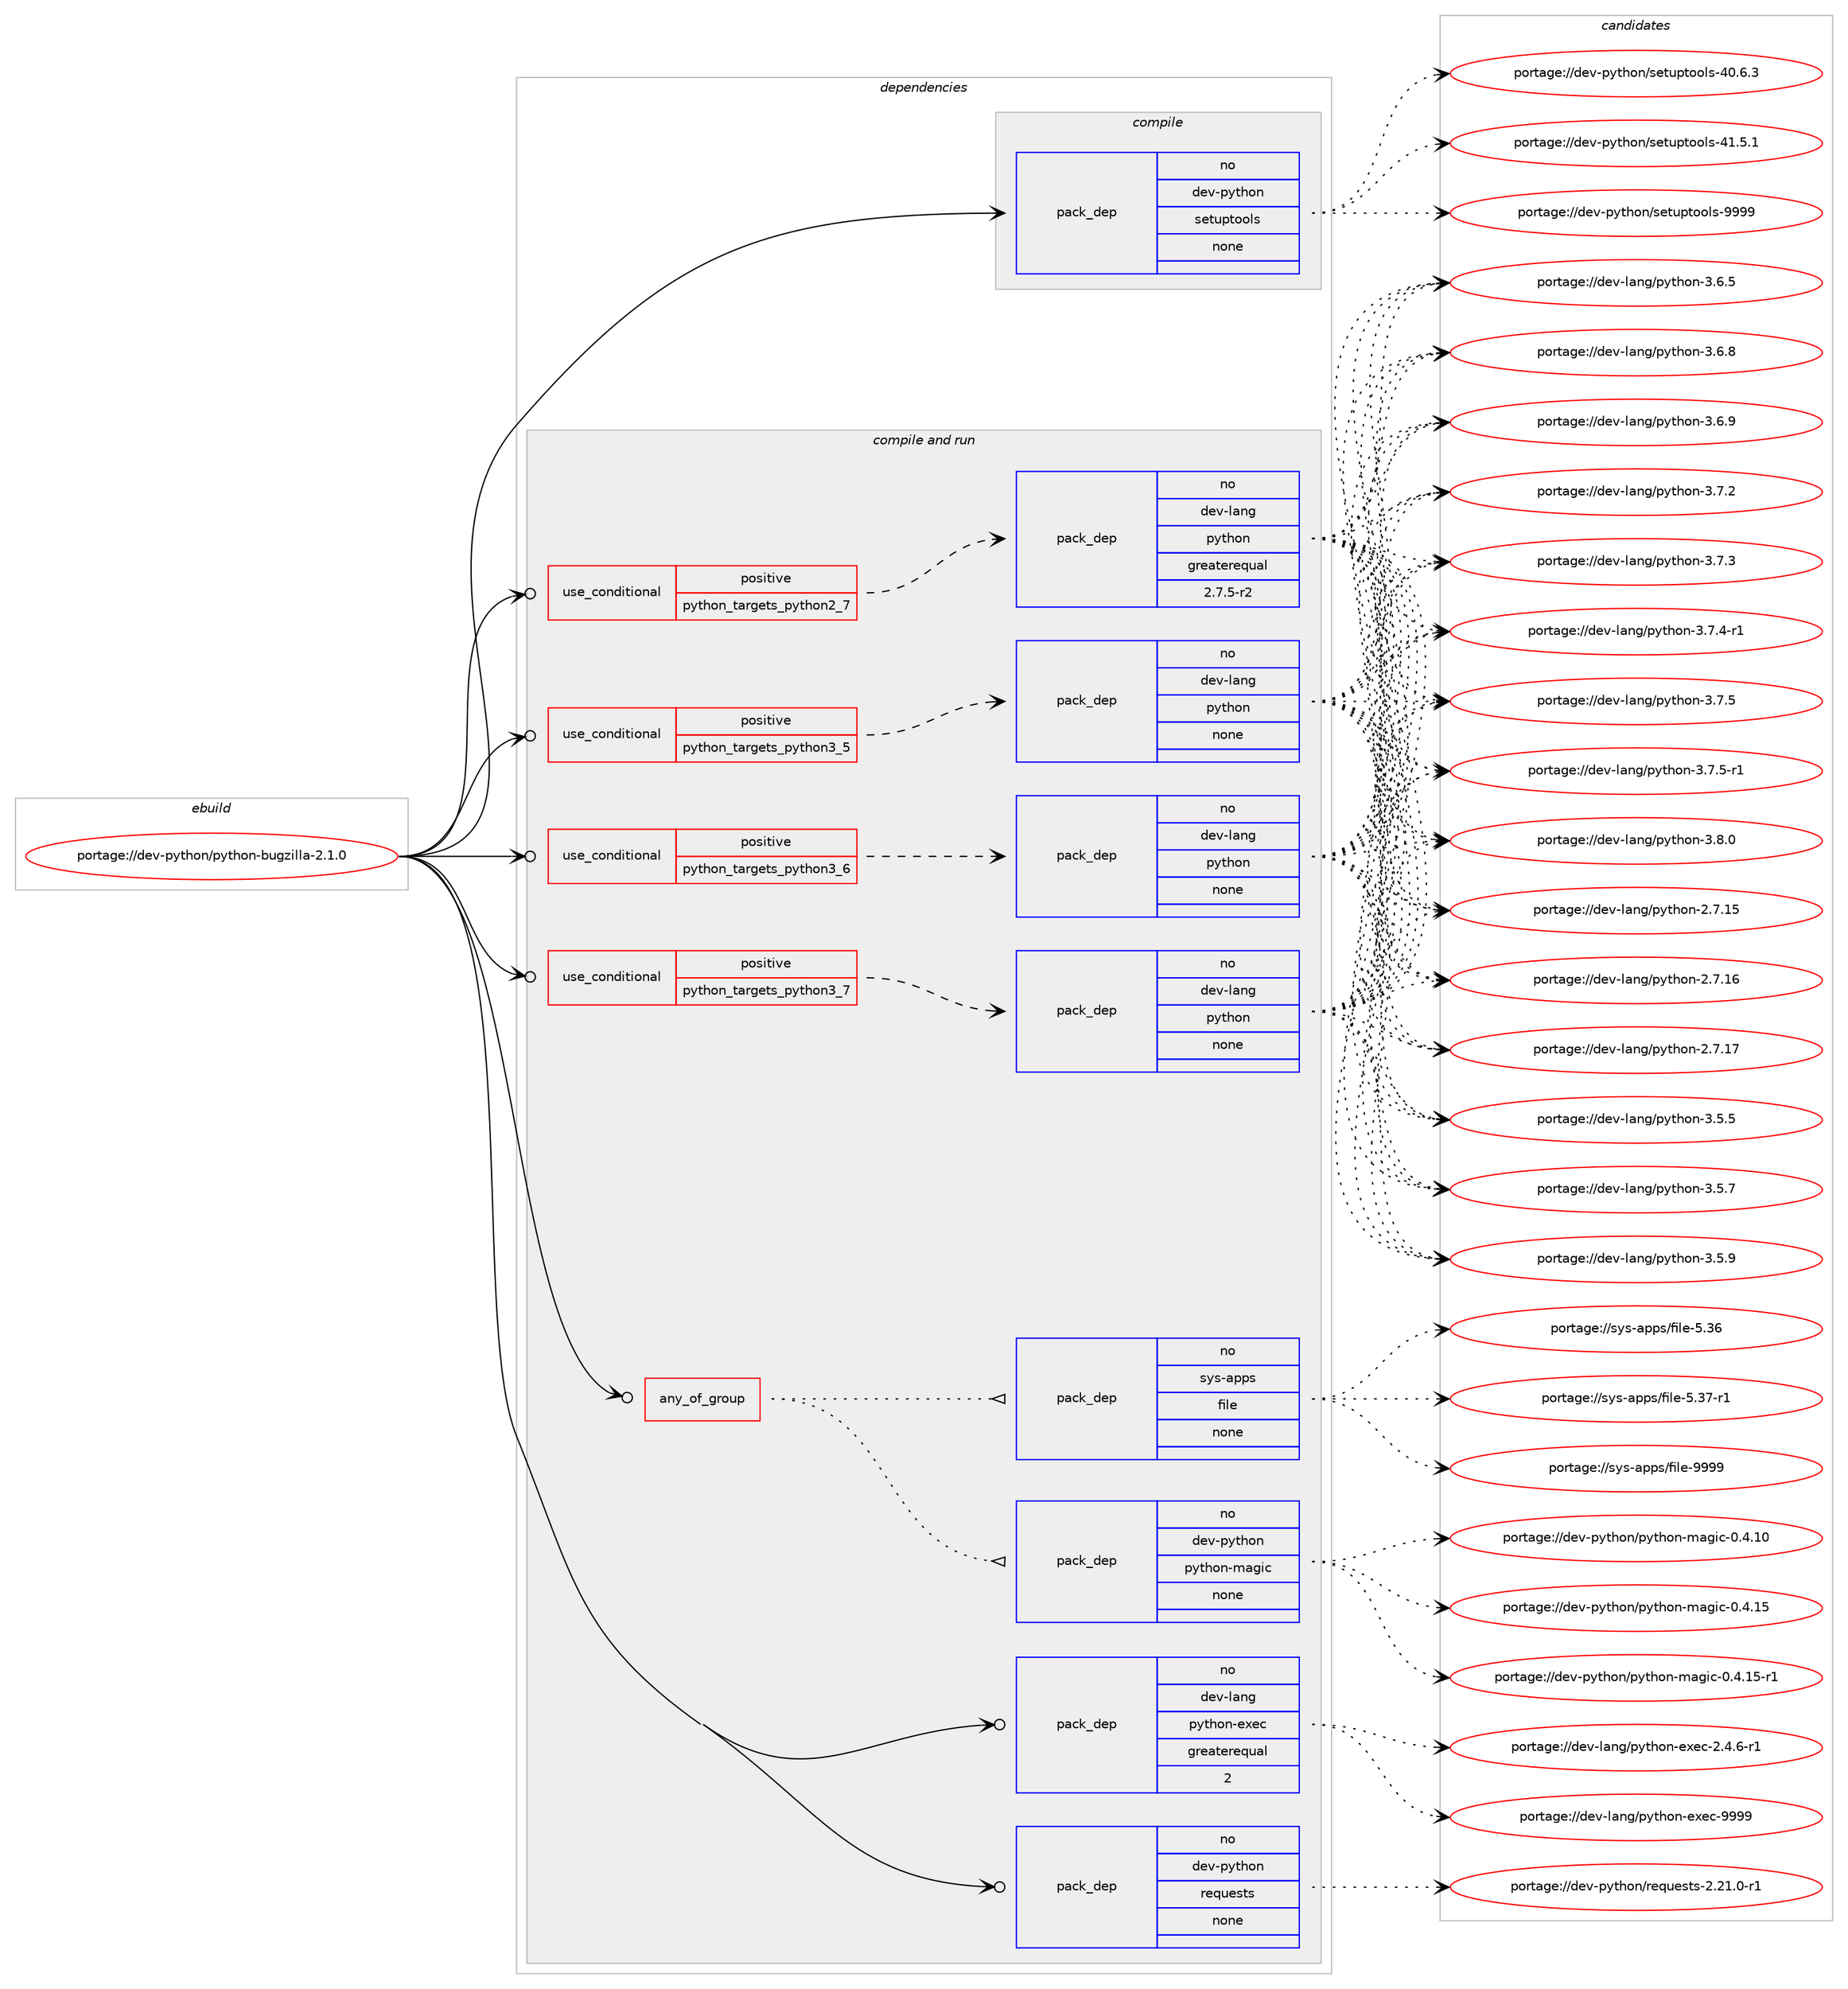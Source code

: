digraph prolog {

# *************
# Graph options
# *************

newrank=true;
concentrate=true;
compound=true;
graph [rankdir=LR,fontname=Helvetica,fontsize=10,ranksep=1.5];#, ranksep=2.5, nodesep=0.2];
edge  [arrowhead=vee];
node  [fontname=Helvetica,fontsize=10];

# **********
# The ebuild
# **********

subgraph cluster_leftcol {
color=gray;
rank=same;
label=<<i>ebuild</i>>;
id [label="portage://dev-python/python-bugzilla-2.1.0", color=red, width=4, href="../dev-python/python-bugzilla-2.1.0.svg"];
}

# ****************
# The dependencies
# ****************

subgraph cluster_midcol {
color=gray;
label=<<i>dependencies</i>>;
subgraph cluster_compile {
fillcolor="#eeeeee";
style=filled;
label=<<i>compile</i>>;
subgraph pack125310 {
dependency165329 [label=<<TABLE BORDER="0" CELLBORDER="1" CELLSPACING="0" CELLPADDING="4" WIDTH="220"><TR><TD ROWSPAN="6" CELLPADDING="30">pack_dep</TD></TR><TR><TD WIDTH="110">no</TD></TR><TR><TD>dev-python</TD></TR><TR><TD>setuptools</TD></TR><TR><TD>none</TD></TR><TR><TD></TD></TR></TABLE>>, shape=none, color=blue];
}
id:e -> dependency165329:w [weight=20,style="solid",arrowhead="vee"];
}
subgraph cluster_compileandrun {
fillcolor="#eeeeee";
style=filled;
label=<<i>compile and run</i>>;
subgraph any3317 {
dependency165330 [label=<<TABLE BORDER="0" CELLBORDER="1" CELLSPACING="0" CELLPADDING="4"><TR><TD CELLPADDING="10">any_of_group</TD></TR></TABLE>>, shape=none, color=red];subgraph pack125311 {
dependency165331 [label=<<TABLE BORDER="0" CELLBORDER="1" CELLSPACING="0" CELLPADDING="4" WIDTH="220"><TR><TD ROWSPAN="6" CELLPADDING="30">pack_dep</TD></TR><TR><TD WIDTH="110">no</TD></TR><TR><TD>dev-python</TD></TR><TR><TD>python-magic</TD></TR><TR><TD>none</TD></TR><TR><TD></TD></TR></TABLE>>, shape=none, color=blue];
}
dependency165330:e -> dependency165331:w [weight=20,style="dotted",arrowhead="oinv"];
subgraph pack125312 {
dependency165332 [label=<<TABLE BORDER="0" CELLBORDER="1" CELLSPACING="0" CELLPADDING="4" WIDTH="220"><TR><TD ROWSPAN="6" CELLPADDING="30">pack_dep</TD></TR><TR><TD WIDTH="110">no</TD></TR><TR><TD>sys-apps</TD></TR><TR><TD>file</TD></TR><TR><TD>none</TD></TR><TR><TD></TD></TR></TABLE>>, shape=none, color=blue];
}
dependency165330:e -> dependency165332:w [weight=20,style="dotted",arrowhead="oinv"];
}
id:e -> dependency165330:w [weight=20,style="solid",arrowhead="odotvee"];
subgraph cond36630 {
dependency165333 [label=<<TABLE BORDER="0" CELLBORDER="1" CELLSPACING="0" CELLPADDING="4"><TR><TD ROWSPAN="3" CELLPADDING="10">use_conditional</TD></TR><TR><TD>positive</TD></TR><TR><TD>python_targets_python2_7</TD></TR></TABLE>>, shape=none, color=red];
subgraph pack125313 {
dependency165334 [label=<<TABLE BORDER="0" CELLBORDER="1" CELLSPACING="0" CELLPADDING="4" WIDTH="220"><TR><TD ROWSPAN="6" CELLPADDING="30">pack_dep</TD></TR><TR><TD WIDTH="110">no</TD></TR><TR><TD>dev-lang</TD></TR><TR><TD>python</TD></TR><TR><TD>greaterequal</TD></TR><TR><TD>2.7.5-r2</TD></TR></TABLE>>, shape=none, color=blue];
}
dependency165333:e -> dependency165334:w [weight=20,style="dashed",arrowhead="vee"];
}
id:e -> dependency165333:w [weight=20,style="solid",arrowhead="odotvee"];
subgraph cond36631 {
dependency165335 [label=<<TABLE BORDER="0" CELLBORDER="1" CELLSPACING="0" CELLPADDING="4"><TR><TD ROWSPAN="3" CELLPADDING="10">use_conditional</TD></TR><TR><TD>positive</TD></TR><TR><TD>python_targets_python3_5</TD></TR></TABLE>>, shape=none, color=red];
subgraph pack125314 {
dependency165336 [label=<<TABLE BORDER="0" CELLBORDER="1" CELLSPACING="0" CELLPADDING="4" WIDTH="220"><TR><TD ROWSPAN="6" CELLPADDING="30">pack_dep</TD></TR><TR><TD WIDTH="110">no</TD></TR><TR><TD>dev-lang</TD></TR><TR><TD>python</TD></TR><TR><TD>none</TD></TR><TR><TD></TD></TR></TABLE>>, shape=none, color=blue];
}
dependency165335:e -> dependency165336:w [weight=20,style="dashed",arrowhead="vee"];
}
id:e -> dependency165335:w [weight=20,style="solid",arrowhead="odotvee"];
subgraph cond36632 {
dependency165337 [label=<<TABLE BORDER="0" CELLBORDER="1" CELLSPACING="0" CELLPADDING="4"><TR><TD ROWSPAN="3" CELLPADDING="10">use_conditional</TD></TR><TR><TD>positive</TD></TR><TR><TD>python_targets_python3_6</TD></TR></TABLE>>, shape=none, color=red];
subgraph pack125315 {
dependency165338 [label=<<TABLE BORDER="0" CELLBORDER="1" CELLSPACING="0" CELLPADDING="4" WIDTH="220"><TR><TD ROWSPAN="6" CELLPADDING="30">pack_dep</TD></TR><TR><TD WIDTH="110">no</TD></TR><TR><TD>dev-lang</TD></TR><TR><TD>python</TD></TR><TR><TD>none</TD></TR><TR><TD></TD></TR></TABLE>>, shape=none, color=blue];
}
dependency165337:e -> dependency165338:w [weight=20,style="dashed",arrowhead="vee"];
}
id:e -> dependency165337:w [weight=20,style="solid",arrowhead="odotvee"];
subgraph cond36633 {
dependency165339 [label=<<TABLE BORDER="0" CELLBORDER="1" CELLSPACING="0" CELLPADDING="4"><TR><TD ROWSPAN="3" CELLPADDING="10">use_conditional</TD></TR><TR><TD>positive</TD></TR><TR><TD>python_targets_python3_7</TD></TR></TABLE>>, shape=none, color=red];
subgraph pack125316 {
dependency165340 [label=<<TABLE BORDER="0" CELLBORDER="1" CELLSPACING="0" CELLPADDING="4" WIDTH="220"><TR><TD ROWSPAN="6" CELLPADDING="30">pack_dep</TD></TR><TR><TD WIDTH="110">no</TD></TR><TR><TD>dev-lang</TD></TR><TR><TD>python</TD></TR><TR><TD>none</TD></TR><TR><TD></TD></TR></TABLE>>, shape=none, color=blue];
}
dependency165339:e -> dependency165340:w [weight=20,style="dashed",arrowhead="vee"];
}
id:e -> dependency165339:w [weight=20,style="solid",arrowhead="odotvee"];
subgraph pack125317 {
dependency165341 [label=<<TABLE BORDER="0" CELLBORDER="1" CELLSPACING="0" CELLPADDING="4" WIDTH="220"><TR><TD ROWSPAN="6" CELLPADDING="30">pack_dep</TD></TR><TR><TD WIDTH="110">no</TD></TR><TR><TD>dev-lang</TD></TR><TR><TD>python-exec</TD></TR><TR><TD>greaterequal</TD></TR><TR><TD>2</TD></TR></TABLE>>, shape=none, color=blue];
}
id:e -> dependency165341:w [weight=20,style="solid",arrowhead="odotvee"];
subgraph pack125318 {
dependency165342 [label=<<TABLE BORDER="0" CELLBORDER="1" CELLSPACING="0" CELLPADDING="4" WIDTH="220"><TR><TD ROWSPAN="6" CELLPADDING="30">pack_dep</TD></TR><TR><TD WIDTH="110">no</TD></TR><TR><TD>dev-python</TD></TR><TR><TD>requests</TD></TR><TR><TD>none</TD></TR><TR><TD></TD></TR></TABLE>>, shape=none, color=blue];
}
id:e -> dependency165342:w [weight=20,style="solid",arrowhead="odotvee"];
}
subgraph cluster_run {
fillcolor="#eeeeee";
style=filled;
label=<<i>run</i>>;
}
}

# **************
# The candidates
# **************

subgraph cluster_choices {
rank=same;
color=gray;
label=<<i>candidates</i>>;

subgraph choice125310 {
color=black;
nodesep=1;
choiceportage100101118451121211161041111104711510111611711211611111110811545524846544651 [label="portage://dev-python/setuptools-40.6.3", color=red, width=4,href="../dev-python/setuptools-40.6.3.svg"];
choiceportage100101118451121211161041111104711510111611711211611111110811545524946534649 [label="portage://dev-python/setuptools-41.5.1", color=red, width=4,href="../dev-python/setuptools-41.5.1.svg"];
choiceportage10010111845112121116104111110471151011161171121161111111081154557575757 [label="portage://dev-python/setuptools-9999", color=red, width=4,href="../dev-python/setuptools-9999.svg"];
dependency165329:e -> choiceportage100101118451121211161041111104711510111611711211611111110811545524846544651:w [style=dotted,weight="100"];
dependency165329:e -> choiceportage100101118451121211161041111104711510111611711211611111110811545524946534649:w [style=dotted,weight="100"];
dependency165329:e -> choiceportage10010111845112121116104111110471151011161171121161111111081154557575757:w [style=dotted,weight="100"];
}
subgraph choice125311 {
color=black;
nodesep=1;
choiceportage100101118451121211161041111104711212111610411111045109971031059945484652464948 [label="portage://dev-python/python-magic-0.4.10", color=red, width=4,href="../dev-python/python-magic-0.4.10.svg"];
choiceportage100101118451121211161041111104711212111610411111045109971031059945484652464953 [label="portage://dev-python/python-magic-0.4.15", color=red, width=4,href="../dev-python/python-magic-0.4.15.svg"];
choiceportage1001011184511212111610411111047112121116104111110451099710310599454846524649534511449 [label="portage://dev-python/python-magic-0.4.15-r1", color=red, width=4,href="../dev-python/python-magic-0.4.15-r1.svg"];
dependency165331:e -> choiceportage100101118451121211161041111104711212111610411111045109971031059945484652464948:w [style=dotted,weight="100"];
dependency165331:e -> choiceportage100101118451121211161041111104711212111610411111045109971031059945484652464953:w [style=dotted,weight="100"];
dependency165331:e -> choiceportage1001011184511212111610411111047112121116104111110451099710310599454846524649534511449:w [style=dotted,weight="100"];
}
subgraph choice125312 {
color=black;
nodesep=1;
choiceportage1151211154597112112115471021051081014553465154 [label="portage://sys-apps/file-5.36", color=red, width=4,href="../sys-apps/file-5.36.svg"];
choiceportage11512111545971121121154710210510810145534651554511449 [label="portage://sys-apps/file-5.37-r1", color=red, width=4,href="../sys-apps/file-5.37-r1.svg"];
choiceportage1151211154597112112115471021051081014557575757 [label="portage://sys-apps/file-9999", color=red, width=4,href="../sys-apps/file-9999.svg"];
dependency165332:e -> choiceportage1151211154597112112115471021051081014553465154:w [style=dotted,weight="100"];
dependency165332:e -> choiceportage11512111545971121121154710210510810145534651554511449:w [style=dotted,weight="100"];
dependency165332:e -> choiceportage1151211154597112112115471021051081014557575757:w [style=dotted,weight="100"];
}
subgraph choice125313 {
color=black;
nodesep=1;
choiceportage10010111845108971101034711212111610411111045504655464953 [label="portage://dev-lang/python-2.7.15", color=red, width=4,href="../dev-lang/python-2.7.15.svg"];
choiceportage10010111845108971101034711212111610411111045504655464954 [label="portage://dev-lang/python-2.7.16", color=red, width=4,href="../dev-lang/python-2.7.16.svg"];
choiceportage10010111845108971101034711212111610411111045504655464955 [label="portage://dev-lang/python-2.7.17", color=red, width=4,href="../dev-lang/python-2.7.17.svg"];
choiceportage100101118451089711010347112121116104111110455146534653 [label="portage://dev-lang/python-3.5.5", color=red, width=4,href="../dev-lang/python-3.5.5.svg"];
choiceportage100101118451089711010347112121116104111110455146534655 [label="portage://dev-lang/python-3.5.7", color=red, width=4,href="../dev-lang/python-3.5.7.svg"];
choiceportage100101118451089711010347112121116104111110455146534657 [label="portage://dev-lang/python-3.5.9", color=red, width=4,href="../dev-lang/python-3.5.9.svg"];
choiceportage100101118451089711010347112121116104111110455146544653 [label="portage://dev-lang/python-3.6.5", color=red, width=4,href="../dev-lang/python-3.6.5.svg"];
choiceportage100101118451089711010347112121116104111110455146544656 [label="portage://dev-lang/python-3.6.8", color=red, width=4,href="../dev-lang/python-3.6.8.svg"];
choiceportage100101118451089711010347112121116104111110455146544657 [label="portage://dev-lang/python-3.6.9", color=red, width=4,href="../dev-lang/python-3.6.9.svg"];
choiceportage100101118451089711010347112121116104111110455146554650 [label="portage://dev-lang/python-3.7.2", color=red, width=4,href="../dev-lang/python-3.7.2.svg"];
choiceportage100101118451089711010347112121116104111110455146554651 [label="portage://dev-lang/python-3.7.3", color=red, width=4,href="../dev-lang/python-3.7.3.svg"];
choiceportage1001011184510897110103471121211161041111104551465546524511449 [label="portage://dev-lang/python-3.7.4-r1", color=red, width=4,href="../dev-lang/python-3.7.4-r1.svg"];
choiceportage100101118451089711010347112121116104111110455146554653 [label="portage://dev-lang/python-3.7.5", color=red, width=4,href="../dev-lang/python-3.7.5.svg"];
choiceportage1001011184510897110103471121211161041111104551465546534511449 [label="portage://dev-lang/python-3.7.5-r1", color=red, width=4,href="../dev-lang/python-3.7.5-r1.svg"];
choiceportage100101118451089711010347112121116104111110455146564648 [label="portage://dev-lang/python-3.8.0", color=red, width=4,href="../dev-lang/python-3.8.0.svg"];
dependency165334:e -> choiceportage10010111845108971101034711212111610411111045504655464953:w [style=dotted,weight="100"];
dependency165334:e -> choiceportage10010111845108971101034711212111610411111045504655464954:w [style=dotted,weight="100"];
dependency165334:e -> choiceportage10010111845108971101034711212111610411111045504655464955:w [style=dotted,weight="100"];
dependency165334:e -> choiceportage100101118451089711010347112121116104111110455146534653:w [style=dotted,weight="100"];
dependency165334:e -> choiceportage100101118451089711010347112121116104111110455146534655:w [style=dotted,weight="100"];
dependency165334:e -> choiceportage100101118451089711010347112121116104111110455146534657:w [style=dotted,weight="100"];
dependency165334:e -> choiceportage100101118451089711010347112121116104111110455146544653:w [style=dotted,weight="100"];
dependency165334:e -> choiceportage100101118451089711010347112121116104111110455146544656:w [style=dotted,weight="100"];
dependency165334:e -> choiceportage100101118451089711010347112121116104111110455146544657:w [style=dotted,weight="100"];
dependency165334:e -> choiceportage100101118451089711010347112121116104111110455146554650:w [style=dotted,weight="100"];
dependency165334:e -> choiceportage100101118451089711010347112121116104111110455146554651:w [style=dotted,weight="100"];
dependency165334:e -> choiceportage1001011184510897110103471121211161041111104551465546524511449:w [style=dotted,weight="100"];
dependency165334:e -> choiceportage100101118451089711010347112121116104111110455146554653:w [style=dotted,weight="100"];
dependency165334:e -> choiceportage1001011184510897110103471121211161041111104551465546534511449:w [style=dotted,weight="100"];
dependency165334:e -> choiceportage100101118451089711010347112121116104111110455146564648:w [style=dotted,weight="100"];
}
subgraph choice125314 {
color=black;
nodesep=1;
choiceportage10010111845108971101034711212111610411111045504655464953 [label="portage://dev-lang/python-2.7.15", color=red, width=4,href="../dev-lang/python-2.7.15.svg"];
choiceportage10010111845108971101034711212111610411111045504655464954 [label="portage://dev-lang/python-2.7.16", color=red, width=4,href="../dev-lang/python-2.7.16.svg"];
choiceportage10010111845108971101034711212111610411111045504655464955 [label="portage://dev-lang/python-2.7.17", color=red, width=4,href="../dev-lang/python-2.7.17.svg"];
choiceportage100101118451089711010347112121116104111110455146534653 [label="portage://dev-lang/python-3.5.5", color=red, width=4,href="../dev-lang/python-3.5.5.svg"];
choiceportage100101118451089711010347112121116104111110455146534655 [label="portage://dev-lang/python-3.5.7", color=red, width=4,href="../dev-lang/python-3.5.7.svg"];
choiceportage100101118451089711010347112121116104111110455146534657 [label="portage://dev-lang/python-3.5.9", color=red, width=4,href="../dev-lang/python-3.5.9.svg"];
choiceportage100101118451089711010347112121116104111110455146544653 [label="portage://dev-lang/python-3.6.5", color=red, width=4,href="../dev-lang/python-3.6.5.svg"];
choiceportage100101118451089711010347112121116104111110455146544656 [label="portage://dev-lang/python-3.6.8", color=red, width=4,href="../dev-lang/python-3.6.8.svg"];
choiceportage100101118451089711010347112121116104111110455146544657 [label="portage://dev-lang/python-3.6.9", color=red, width=4,href="../dev-lang/python-3.6.9.svg"];
choiceportage100101118451089711010347112121116104111110455146554650 [label="portage://dev-lang/python-3.7.2", color=red, width=4,href="../dev-lang/python-3.7.2.svg"];
choiceportage100101118451089711010347112121116104111110455146554651 [label="portage://dev-lang/python-3.7.3", color=red, width=4,href="../dev-lang/python-3.7.3.svg"];
choiceportage1001011184510897110103471121211161041111104551465546524511449 [label="portage://dev-lang/python-3.7.4-r1", color=red, width=4,href="../dev-lang/python-3.7.4-r1.svg"];
choiceportage100101118451089711010347112121116104111110455146554653 [label="portage://dev-lang/python-3.7.5", color=red, width=4,href="../dev-lang/python-3.7.5.svg"];
choiceportage1001011184510897110103471121211161041111104551465546534511449 [label="portage://dev-lang/python-3.7.5-r1", color=red, width=4,href="../dev-lang/python-3.7.5-r1.svg"];
choiceportage100101118451089711010347112121116104111110455146564648 [label="portage://dev-lang/python-3.8.0", color=red, width=4,href="../dev-lang/python-3.8.0.svg"];
dependency165336:e -> choiceportage10010111845108971101034711212111610411111045504655464953:w [style=dotted,weight="100"];
dependency165336:e -> choiceportage10010111845108971101034711212111610411111045504655464954:w [style=dotted,weight="100"];
dependency165336:e -> choiceportage10010111845108971101034711212111610411111045504655464955:w [style=dotted,weight="100"];
dependency165336:e -> choiceportage100101118451089711010347112121116104111110455146534653:w [style=dotted,weight="100"];
dependency165336:e -> choiceportage100101118451089711010347112121116104111110455146534655:w [style=dotted,weight="100"];
dependency165336:e -> choiceportage100101118451089711010347112121116104111110455146534657:w [style=dotted,weight="100"];
dependency165336:e -> choiceportage100101118451089711010347112121116104111110455146544653:w [style=dotted,weight="100"];
dependency165336:e -> choiceportage100101118451089711010347112121116104111110455146544656:w [style=dotted,weight="100"];
dependency165336:e -> choiceportage100101118451089711010347112121116104111110455146544657:w [style=dotted,weight="100"];
dependency165336:e -> choiceportage100101118451089711010347112121116104111110455146554650:w [style=dotted,weight="100"];
dependency165336:e -> choiceportage100101118451089711010347112121116104111110455146554651:w [style=dotted,weight="100"];
dependency165336:e -> choiceportage1001011184510897110103471121211161041111104551465546524511449:w [style=dotted,weight="100"];
dependency165336:e -> choiceportage100101118451089711010347112121116104111110455146554653:w [style=dotted,weight="100"];
dependency165336:e -> choiceportage1001011184510897110103471121211161041111104551465546534511449:w [style=dotted,weight="100"];
dependency165336:e -> choiceportage100101118451089711010347112121116104111110455146564648:w [style=dotted,weight="100"];
}
subgraph choice125315 {
color=black;
nodesep=1;
choiceportage10010111845108971101034711212111610411111045504655464953 [label="portage://dev-lang/python-2.7.15", color=red, width=4,href="../dev-lang/python-2.7.15.svg"];
choiceportage10010111845108971101034711212111610411111045504655464954 [label="portage://dev-lang/python-2.7.16", color=red, width=4,href="../dev-lang/python-2.7.16.svg"];
choiceportage10010111845108971101034711212111610411111045504655464955 [label="portage://dev-lang/python-2.7.17", color=red, width=4,href="../dev-lang/python-2.7.17.svg"];
choiceportage100101118451089711010347112121116104111110455146534653 [label="portage://dev-lang/python-3.5.5", color=red, width=4,href="../dev-lang/python-3.5.5.svg"];
choiceportage100101118451089711010347112121116104111110455146534655 [label="portage://dev-lang/python-3.5.7", color=red, width=4,href="../dev-lang/python-3.5.7.svg"];
choiceportage100101118451089711010347112121116104111110455146534657 [label="portage://dev-lang/python-3.5.9", color=red, width=4,href="../dev-lang/python-3.5.9.svg"];
choiceportage100101118451089711010347112121116104111110455146544653 [label="portage://dev-lang/python-3.6.5", color=red, width=4,href="../dev-lang/python-3.6.5.svg"];
choiceportage100101118451089711010347112121116104111110455146544656 [label="portage://dev-lang/python-3.6.8", color=red, width=4,href="../dev-lang/python-3.6.8.svg"];
choiceportage100101118451089711010347112121116104111110455146544657 [label="portage://dev-lang/python-3.6.9", color=red, width=4,href="../dev-lang/python-3.6.9.svg"];
choiceportage100101118451089711010347112121116104111110455146554650 [label="portage://dev-lang/python-3.7.2", color=red, width=4,href="../dev-lang/python-3.7.2.svg"];
choiceportage100101118451089711010347112121116104111110455146554651 [label="portage://dev-lang/python-3.7.3", color=red, width=4,href="../dev-lang/python-3.7.3.svg"];
choiceportage1001011184510897110103471121211161041111104551465546524511449 [label="portage://dev-lang/python-3.7.4-r1", color=red, width=4,href="../dev-lang/python-3.7.4-r1.svg"];
choiceportage100101118451089711010347112121116104111110455146554653 [label="portage://dev-lang/python-3.7.5", color=red, width=4,href="../dev-lang/python-3.7.5.svg"];
choiceportage1001011184510897110103471121211161041111104551465546534511449 [label="portage://dev-lang/python-3.7.5-r1", color=red, width=4,href="../dev-lang/python-3.7.5-r1.svg"];
choiceportage100101118451089711010347112121116104111110455146564648 [label="portage://dev-lang/python-3.8.0", color=red, width=4,href="../dev-lang/python-3.8.0.svg"];
dependency165338:e -> choiceportage10010111845108971101034711212111610411111045504655464953:w [style=dotted,weight="100"];
dependency165338:e -> choiceportage10010111845108971101034711212111610411111045504655464954:w [style=dotted,weight="100"];
dependency165338:e -> choiceportage10010111845108971101034711212111610411111045504655464955:w [style=dotted,weight="100"];
dependency165338:e -> choiceportage100101118451089711010347112121116104111110455146534653:w [style=dotted,weight="100"];
dependency165338:e -> choiceportage100101118451089711010347112121116104111110455146534655:w [style=dotted,weight="100"];
dependency165338:e -> choiceportage100101118451089711010347112121116104111110455146534657:w [style=dotted,weight="100"];
dependency165338:e -> choiceportage100101118451089711010347112121116104111110455146544653:w [style=dotted,weight="100"];
dependency165338:e -> choiceportage100101118451089711010347112121116104111110455146544656:w [style=dotted,weight="100"];
dependency165338:e -> choiceportage100101118451089711010347112121116104111110455146544657:w [style=dotted,weight="100"];
dependency165338:e -> choiceportage100101118451089711010347112121116104111110455146554650:w [style=dotted,weight="100"];
dependency165338:e -> choiceportage100101118451089711010347112121116104111110455146554651:w [style=dotted,weight="100"];
dependency165338:e -> choiceportage1001011184510897110103471121211161041111104551465546524511449:w [style=dotted,weight="100"];
dependency165338:e -> choiceportage100101118451089711010347112121116104111110455146554653:w [style=dotted,weight="100"];
dependency165338:e -> choiceportage1001011184510897110103471121211161041111104551465546534511449:w [style=dotted,weight="100"];
dependency165338:e -> choiceportage100101118451089711010347112121116104111110455146564648:w [style=dotted,weight="100"];
}
subgraph choice125316 {
color=black;
nodesep=1;
choiceportage10010111845108971101034711212111610411111045504655464953 [label="portage://dev-lang/python-2.7.15", color=red, width=4,href="../dev-lang/python-2.7.15.svg"];
choiceportage10010111845108971101034711212111610411111045504655464954 [label="portage://dev-lang/python-2.7.16", color=red, width=4,href="../dev-lang/python-2.7.16.svg"];
choiceportage10010111845108971101034711212111610411111045504655464955 [label="portage://dev-lang/python-2.7.17", color=red, width=4,href="../dev-lang/python-2.7.17.svg"];
choiceportage100101118451089711010347112121116104111110455146534653 [label="portage://dev-lang/python-3.5.5", color=red, width=4,href="../dev-lang/python-3.5.5.svg"];
choiceportage100101118451089711010347112121116104111110455146534655 [label="portage://dev-lang/python-3.5.7", color=red, width=4,href="../dev-lang/python-3.5.7.svg"];
choiceportage100101118451089711010347112121116104111110455146534657 [label="portage://dev-lang/python-3.5.9", color=red, width=4,href="../dev-lang/python-3.5.9.svg"];
choiceportage100101118451089711010347112121116104111110455146544653 [label="portage://dev-lang/python-3.6.5", color=red, width=4,href="../dev-lang/python-3.6.5.svg"];
choiceportage100101118451089711010347112121116104111110455146544656 [label="portage://dev-lang/python-3.6.8", color=red, width=4,href="../dev-lang/python-3.6.8.svg"];
choiceportage100101118451089711010347112121116104111110455146544657 [label="portage://dev-lang/python-3.6.9", color=red, width=4,href="../dev-lang/python-3.6.9.svg"];
choiceportage100101118451089711010347112121116104111110455146554650 [label="portage://dev-lang/python-3.7.2", color=red, width=4,href="../dev-lang/python-3.7.2.svg"];
choiceportage100101118451089711010347112121116104111110455146554651 [label="portage://dev-lang/python-3.7.3", color=red, width=4,href="../dev-lang/python-3.7.3.svg"];
choiceportage1001011184510897110103471121211161041111104551465546524511449 [label="portage://dev-lang/python-3.7.4-r1", color=red, width=4,href="../dev-lang/python-3.7.4-r1.svg"];
choiceportage100101118451089711010347112121116104111110455146554653 [label="portage://dev-lang/python-3.7.5", color=red, width=4,href="../dev-lang/python-3.7.5.svg"];
choiceportage1001011184510897110103471121211161041111104551465546534511449 [label="portage://dev-lang/python-3.7.5-r1", color=red, width=4,href="../dev-lang/python-3.7.5-r1.svg"];
choiceportage100101118451089711010347112121116104111110455146564648 [label="portage://dev-lang/python-3.8.0", color=red, width=4,href="../dev-lang/python-3.8.0.svg"];
dependency165340:e -> choiceportage10010111845108971101034711212111610411111045504655464953:w [style=dotted,weight="100"];
dependency165340:e -> choiceportage10010111845108971101034711212111610411111045504655464954:w [style=dotted,weight="100"];
dependency165340:e -> choiceportage10010111845108971101034711212111610411111045504655464955:w [style=dotted,weight="100"];
dependency165340:e -> choiceportage100101118451089711010347112121116104111110455146534653:w [style=dotted,weight="100"];
dependency165340:e -> choiceportage100101118451089711010347112121116104111110455146534655:w [style=dotted,weight="100"];
dependency165340:e -> choiceportage100101118451089711010347112121116104111110455146534657:w [style=dotted,weight="100"];
dependency165340:e -> choiceportage100101118451089711010347112121116104111110455146544653:w [style=dotted,weight="100"];
dependency165340:e -> choiceportage100101118451089711010347112121116104111110455146544656:w [style=dotted,weight="100"];
dependency165340:e -> choiceportage100101118451089711010347112121116104111110455146544657:w [style=dotted,weight="100"];
dependency165340:e -> choiceportage100101118451089711010347112121116104111110455146554650:w [style=dotted,weight="100"];
dependency165340:e -> choiceportage100101118451089711010347112121116104111110455146554651:w [style=dotted,weight="100"];
dependency165340:e -> choiceportage1001011184510897110103471121211161041111104551465546524511449:w [style=dotted,weight="100"];
dependency165340:e -> choiceportage100101118451089711010347112121116104111110455146554653:w [style=dotted,weight="100"];
dependency165340:e -> choiceportage1001011184510897110103471121211161041111104551465546534511449:w [style=dotted,weight="100"];
dependency165340:e -> choiceportage100101118451089711010347112121116104111110455146564648:w [style=dotted,weight="100"];
}
subgraph choice125317 {
color=black;
nodesep=1;
choiceportage10010111845108971101034711212111610411111045101120101994550465246544511449 [label="portage://dev-lang/python-exec-2.4.6-r1", color=red, width=4,href="../dev-lang/python-exec-2.4.6-r1.svg"];
choiceportage10010111845108971101034711212111610411111045101120101994557575757 [label="portage://dev-lang/python-exec-9999", color=red, width=4,href="../dev-lang/python-exec-9999.svg"];
dependency165341:e -> choiceportage10010111845108971101034711212111610411111045101120101994550465246544511449:w [style=dotted,weight="100"];
dependency165341:e -> choiceportage10010111845108971101034711212111610411111045101120101994557575757:w [style=dotted,weight="100"];
}
subgraph choice125318 {
color=black;
nodesep=1;
choiceportage1001011184511212111610411111047114101113117101115116115455046504946484511449 [label="portage://dev-python/requests-2.21.0-r1", color=red, width=4,href="../dev-python/requests-2.21.0-r1.svg"];
dependency165342:e -> choiceportage1001011184511212111610411111047114101113117101115116115455046504946484511449:w [style=dotted,weight="100"];
}
}

}
